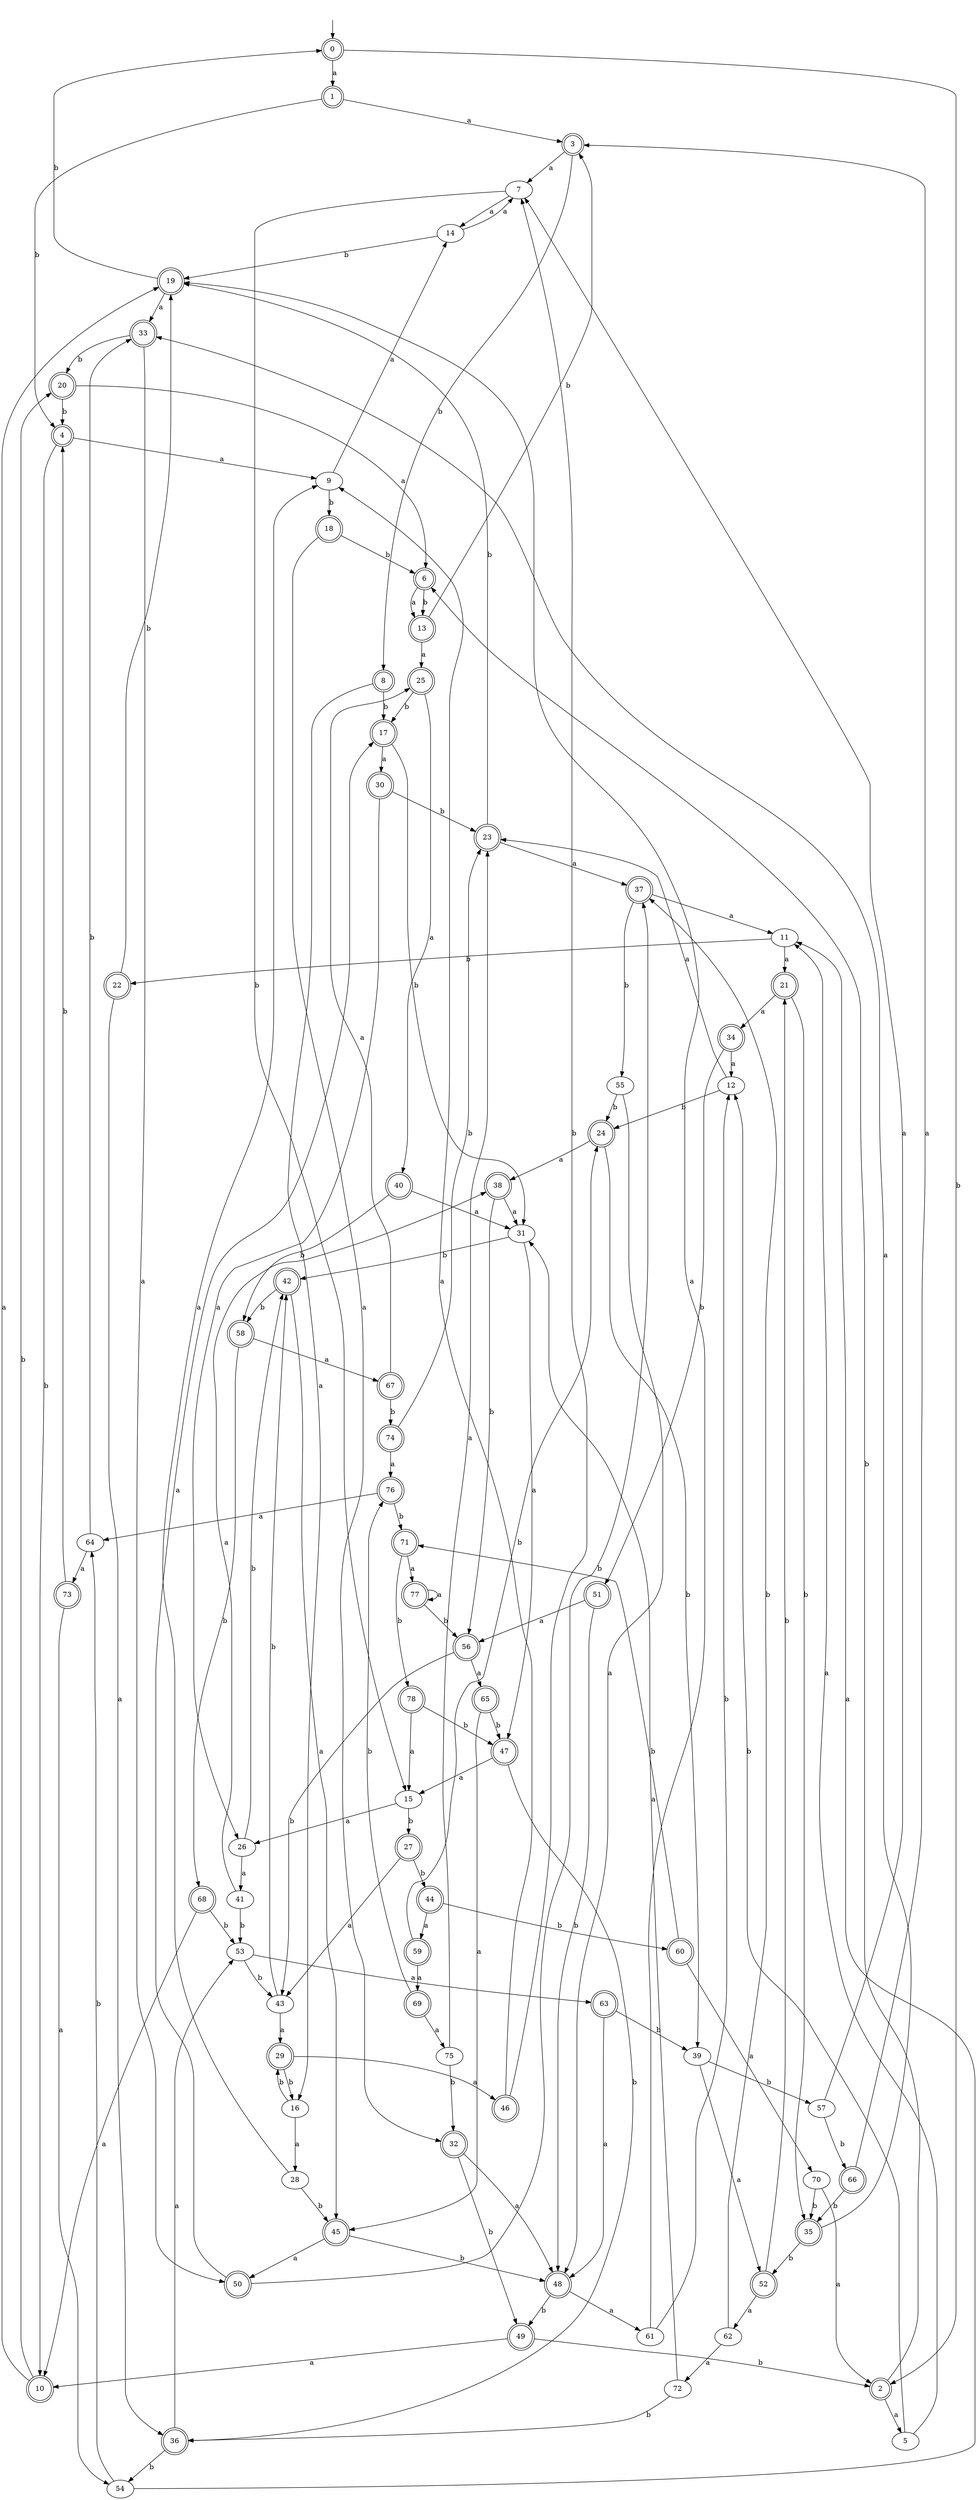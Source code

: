 digraph RandomDFA {
  __start0 [label="", shape=none];
  __start0 -> 0 [label=""];
  0 [shape=circle] [shape=doublecircle]
  0 -> 1 [label="a"]
  0 -> 2 [label="b"]
  1 [shape=doublecircle]
  1 -> 3 [label="a"]
  1 -> 4 [label="b"]
  2 [shape=doublecircle]
  2 -> 5 [label="a"]
  2 -> 6 [label="b"]
  3 [shape=doublecircle]
  3 -> 7 [label="a"]
  3 -> 8 [label="b"]
  4 [shape=doublecircle]
  4 -> 9 [label="a"]
  4 -> 10 [label="b"]
  5
  5 -> 11 [label="a"]
  5 -> 12 [label="b"]
  6 [shape=doublecircle]
  6 -> 13 [label="a"]
  6 -> 13 [label="b"]
  7
  7 -> 14 [label="a"]
  7 -> 15 [label="b"]
  8 [shape=doublecircle]
  8 -> 16 [label="a"]
  8 -> 17 [label="b"]
  9
  9 -> 14 [label="a"]
  9 -> 18 [label="b"]
  10 [shape=doublecircle]
  10 -> 19 [label="a"]
  10 -> 20 [label="b"]
  11
  11 -> 21 [label="a"]
  11 -> 22 [label="b"]
  12
  12 -> 23 [label="a"]
  12 -> 24 [label="b"]
  13 [shape=doublecircle]
  13 -> 25 [label="a"]
  13 -> 3 [label="b"]
  14
  14 -> 7 [label="a"]
  14 -> 19 [label="b"]
  15
  15 -> 26 [label="a"]
  15 -> 27 [label="b"]
  16
  16 -> 28 [label="a"]
  16 -> 29 [label="b"]
  17 [shape=doublecircle]
  17 -> 30 [label="a"]
  17 -> 31 [label="b"]
  18 [shape=doublecircle]
  18 -> 32 [label="a"]
  18 -> 6 [label="b"]
  19 [shape=doublecircle]
  19 -> 33 [label="a"]
  19 -> 0 [label="b"]
  20 [shape=doublecircle]
  20 -> 6 [label="a"]
  20 -> 4 [label="b"]
  21 [shape=doublecircle]
  21 -> 34 [label="a"]
  21 -> 35 [label="b"]
  22 [shape=doublecircle]
  22 -> 36 [label="a"]
  22 -> 19 [label="b"]
  23 [shape=doublecircle]
  23 -> 37 [label="a"]
  23 -> 19 [label="b"]
  24 [shape=doublecircle]
  24 -> 38 [label="a"]
  24 -> 39 [label="b"]
  25 [shape=doublecircle]
  25 -> 40 [label="a"]
  25 -> 17 [label="b"]
  26
  26 -> 41 [label="a"]
  26 -> 42 [label="b"]
  27 [shape=doublecircle]
  27 -> 43 [label="a"]
  27 -> 44 [label="b"]
  28
  28 -> 9 [label="a"]
  28 -> 45 [label="b"]
  29 [shape=doublecircle]
  29 -> 46 [label="a"]
  29 -> 16 [label="b"]
  30 [shape=doublecircle]
  30 -> 26 [label="a"]
  30 -> 23 [label="b"]
  31
  31 -> 47 [label="a"]
  31 -> 42 [label="b"]
  32 [shape=doublecircle]
  32 -> 48 [label="a"]
  32 -> 49 [label="b"]
  33 [shape=doublecircle]
  33 -> 50 [label="a"]
  33 -> 20 [label="b"]
  34 [shape=doublecircle]
  34 -> 12 [label="a"]
  34 -> 51 [label="b"]
  35 [shape=doublecircle]
  35 -> 33 [label="a"]
  35 -> 52 [label="b"]
  36 [shape=doublecircle]
  36 -> 53 [label="a"]
  36 -> 54 [label="b"]
  37 [shape=doublecircle]
  37 -> 11 [label="a"]
  37 -> 55 [label="b"]
  38 [shape=doublecircle]
  38 -> 31 [label="a"]
  38 -> 56 [label="b"]
  39
  39 -> 52 [label="a"]
  39 -> 57 [label="b"]
  40 [shape=doublecircle]
  40 -> 31 [label="a"]
  40 -> 58 [label="b"]
  41
  41 -> 38 [label="a"]
  41 -> 53 [label="b"]
  42 [shape=doublecircle]
  42 -> 45 [label="a"]
  42 -> 58 [label="b"]
  43
  43 -> 29 [label="a"]
  43 -> 42 [label="b"]
  44 [shape=doublecircle]
  44 -> 59 [label="a"]
  44 -> 60 [label="b"]
  45 [shape=doublecircle]
  45 -> 50 [label="a"]
  45 -> 48 [label="b"]
  46 [shape=doublecircle]
  46 -> 9 [label="a"]
  46 -> 7 [label="b"]
  47 [shape=doublecircle]
  47 -> 15 [label="a"]
  47 -> 36 [label="b"]
  48 [shape=doublecircle]
  48 -> 61 [label="a"]
  48 -> 49 [label="b"]
  49 [shape=doublecircle]
  49 -> 10 [label="a"]
  49 -> 2 [label="b"]
  50 [shape=doublecircle]
  50 -> 17 [label="a"]
  50 -> 37 [label="b"]
  51 [shape=doublecircle]
  51 -> 56 [label="a"]
  51 -> 48 [label="b"]
  52 [shape=doublecircle]
  52 -> 62 [label="a"]
  52 -> 21 [label="b"]
  53
  53 -> 63 [label="a"]
  53 -> 43 [label="b"]
  54
  54 -> 11 [label="a"]
  54 -> 64 [label="b"]
  55
  55 -> 48 [label="a"]
  55 -> 24 [label="b"]
  56 [shape=doublecircle]
  56 -> 65 [label="a"]
  56 -> 43 [label="b"]
  57
  57 -> 7 [label="a"]
  57 -> 66 [label="b"]
  58 [shape=doublecircle]
  58 -> 67 [label="a"]
  58 -> 68 [label="b"]
  59 [shape=doublecircle]
  59 -> 69 [label="a"]
  59 -> 24 [label="b"]
  60 [shape=doublecircle]
  60 -> 70 [label="a"]
  60 -> 71 [label="b"]
  61
  61 -> 19 [label="a"]
  61 -> 12 [label="b"]
  62
  62 -> 72 [label="a"]
  62 -> 37 [label="b"]
  63 [shape=doublecircle]
  63 -> 48 [label="a"]
  63 -> 39 [label="b"]
  64
  64 -> 73 [label="a"]
  64 -> 33 [label="b"]
  65 [shape=doublecircle]
  65 -> 45 [label="a"]
  65 -> 47 [label="b"]
  66 [shape=doublecircle]
  66 -> 3 [label="a"]
  66 -> 35 [label="b"]
  67 [shape=doublecircle]
  67 -> 25 [label="a"]
  67 -> 74 [label="b"]
  68 [shape=doublecircle]
  68 -> 10 [label="a"]
  68 -> 53 [label="b"]
  69 [shape=doublecircle]
  69 -> 75 [label="a"]
  69 -> 76 [label="b"]
  70
  70 -> 2 [label="a"]
  70 -> 35 [label="b"]
  71 [shape=doublecircle]
  71 -> 77 [label="a"]
  71 -> 78 [label="b"]
  72
  72 -> 31 [label="a"]
  72 -> 36 [label="b"]
  73 [shape=doublecircle]
  73 -> 54 [label="a"]
  73 -> 4 [label="b"]
  74 [shape=doublecircle]
  74 -> 76 [label="a"]
  74 -> 23 [label="b"]
  75
  75 -> 23 [label="a"]
  75 -> 32 [label="b"]
  76 [shape=doublecircle]
  76 -> 64 [label="a"]
  76 -> 71 [label="b"]
  77 [shape=doublecircle]
  77 -> 77 [label="a"]
  77 -> 56 [label="b"]
  78 [shape=doublecircle]
  78 -> 15 [label="a"]
  78 -> 47 [label="b"]
}
